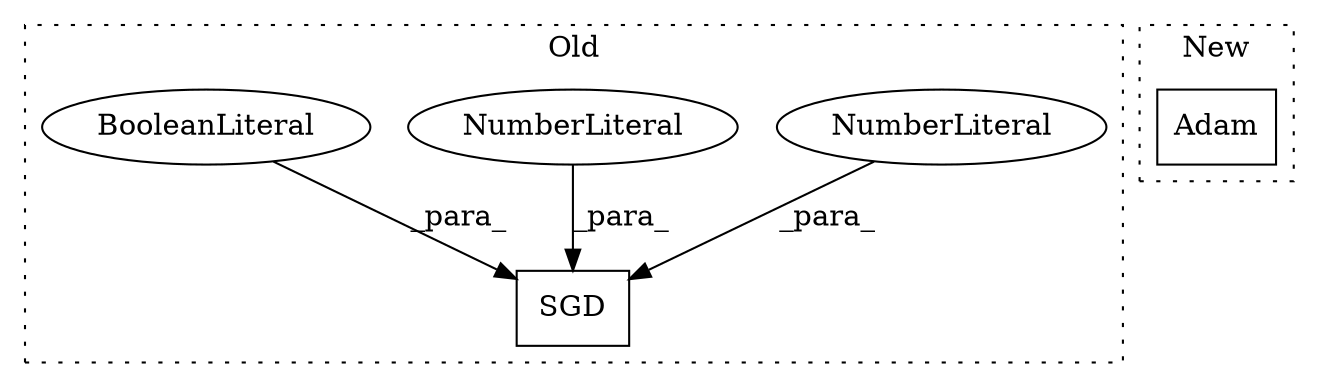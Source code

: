 digraph G {
subgraph cluster0 {
1 [label="SGD" a="32" s="2380,2455" l="4,1" shape="box"];
3 [label="NumberLiteral" a="34" s="2440" l="3" shape="ellipse"];
4 [label="NumberLiteral" a="34" s="2434" l="5" shape="ellipse"];
5 [label="BooleanLiteral" a="9" s="2451" l="4" shape="ellipse"];
label = "Old";
style="dotted";
}
subgraph cluster1 {
2 [label="Adam" a="32" s="2396,2450" l="5,1" shape="box"];
label = "New";
style="dotted";
}
3 -> 1 [label="_para_"];
4 -> 1 [label="_para_"];
5 -> 1 [label="_para_"];
}